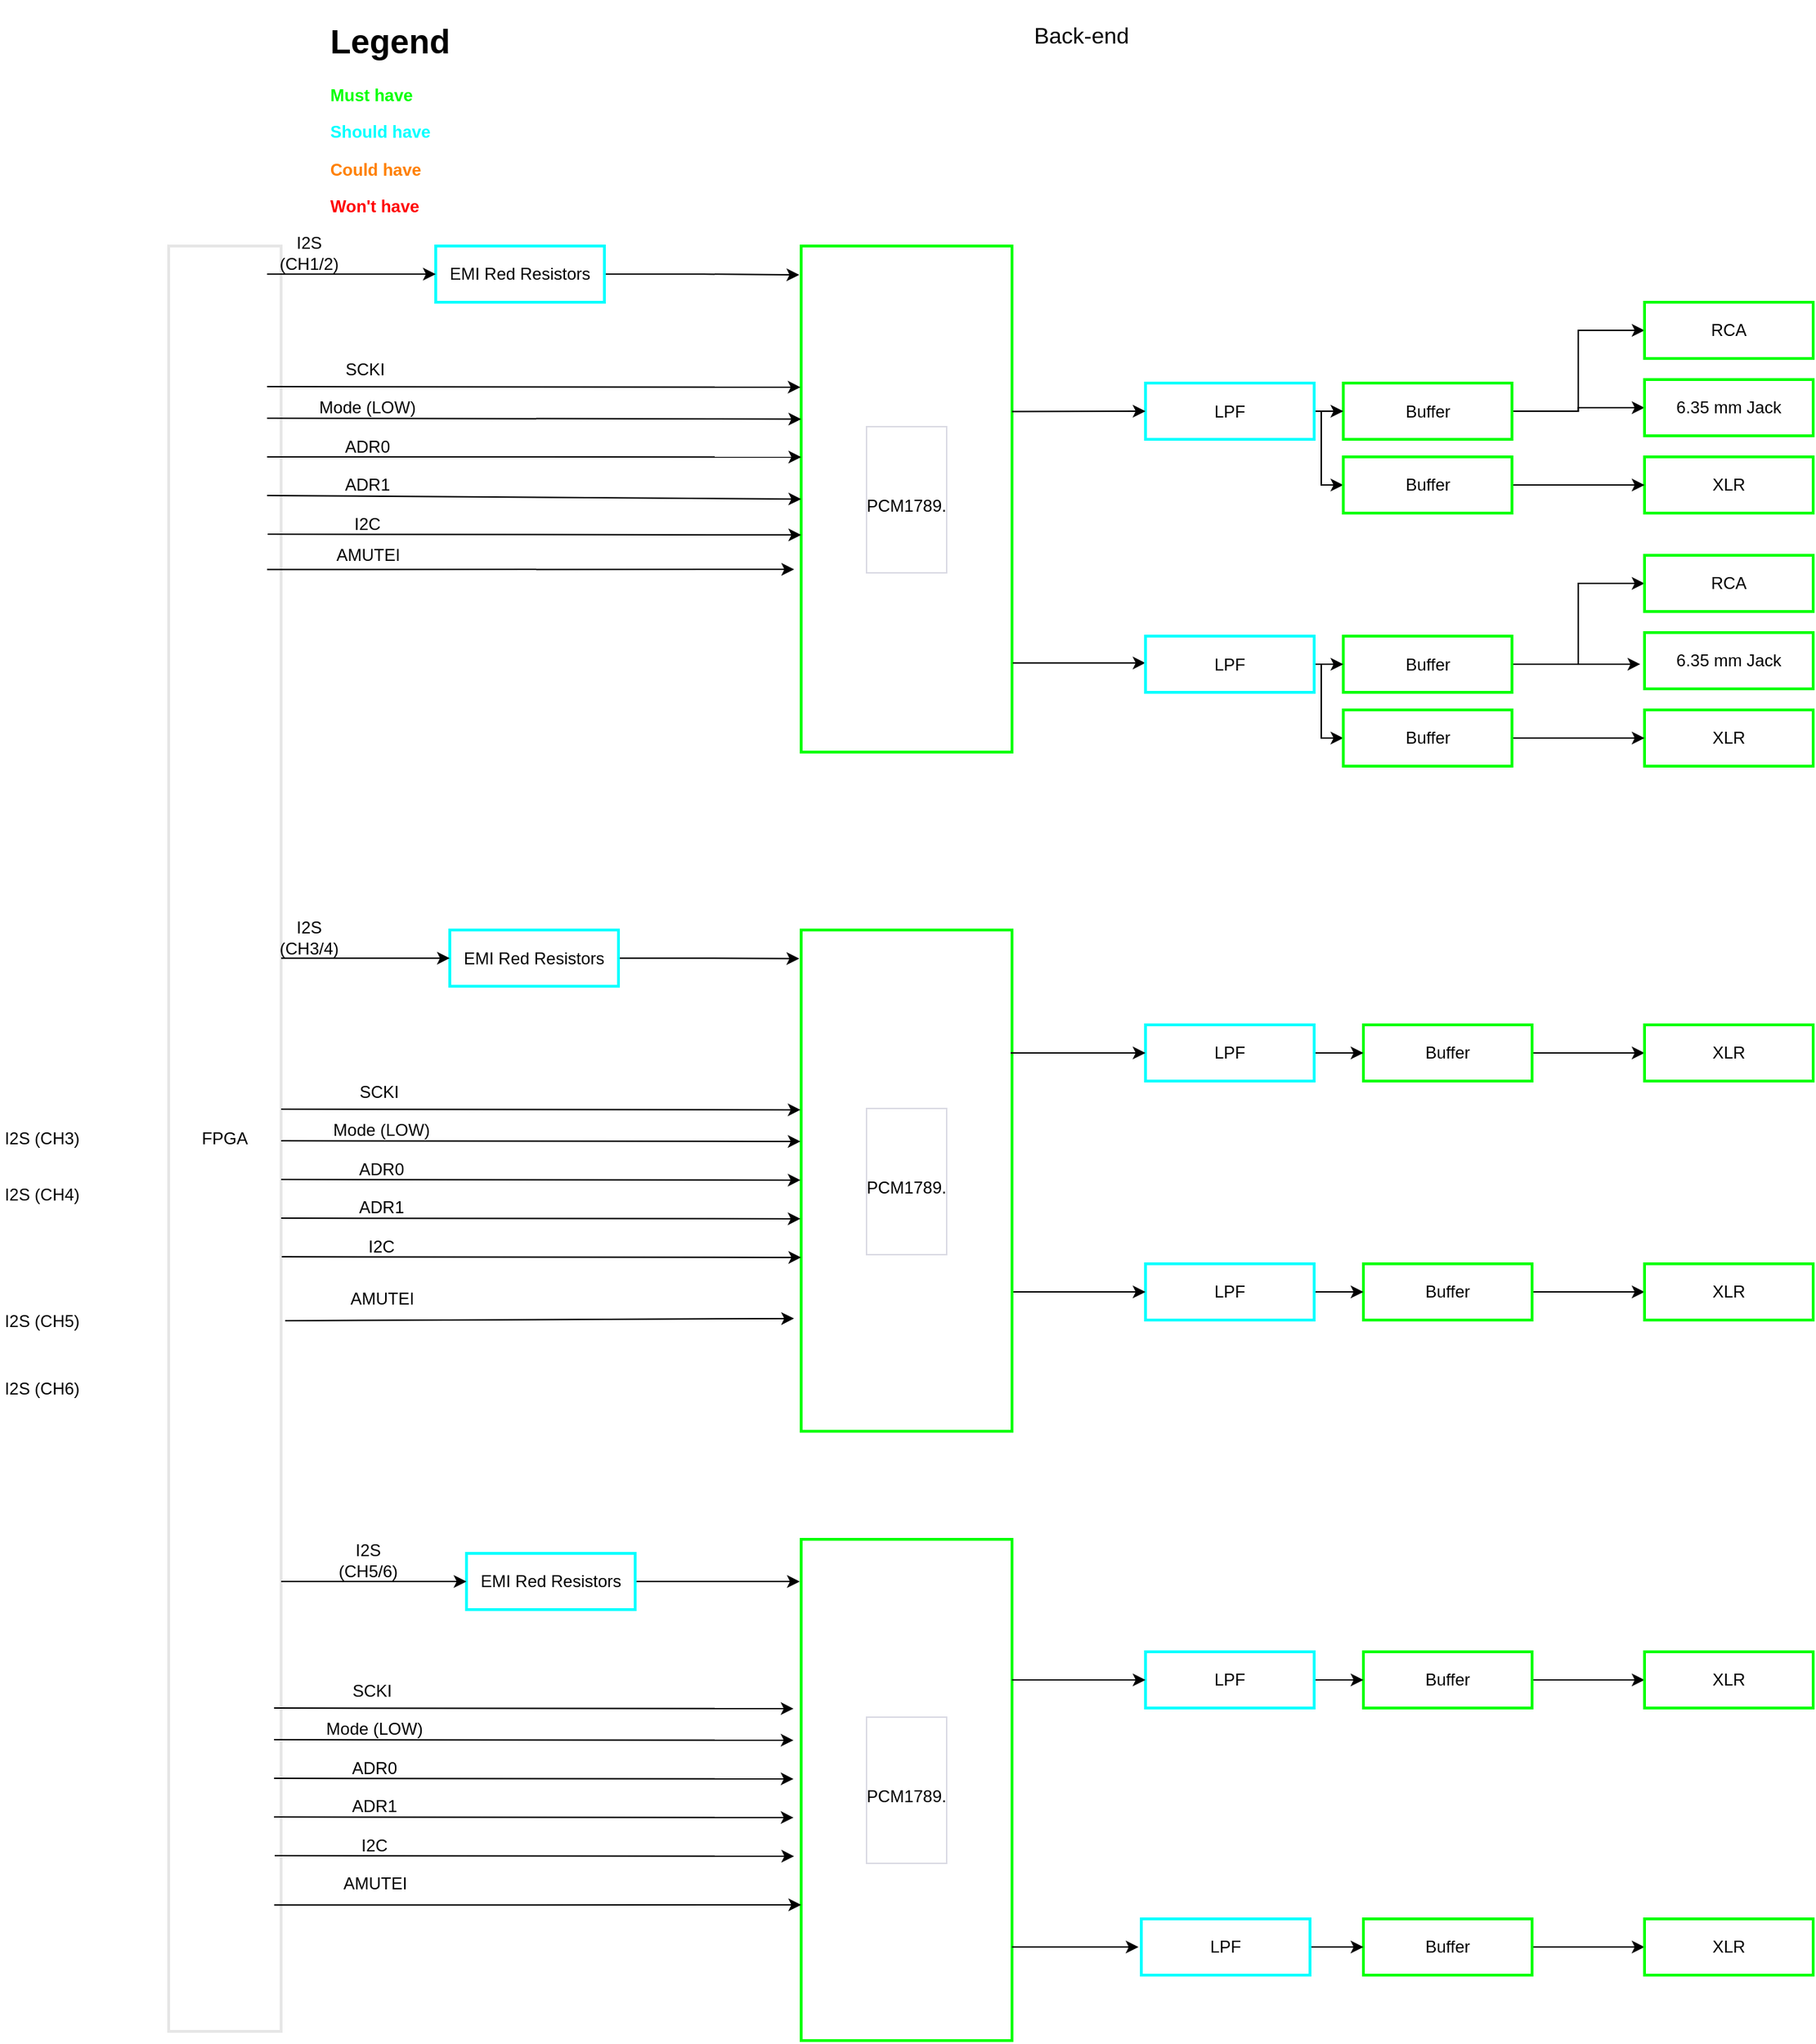 <mxfile version="20.8.10" type="device" pages="3"><diagram id="6ISztqVL133dhFMmdFjb" name="Back-end"><mxGraphModel dx="3502" dy="1456" grid="1" gridSize="10" guides="1" tooltips="1" connect="1" arrows="1" fold="1" page="1" pageScale="1" pageWidth="1169" pageHeight="1654" math="0" shadow="0"><root><mxCell id="WuY8b1AVpgEEGS5DV7i4-0"/><mxCell id="WuY8b1AVpgEEGS5DV7i4-1" parent="WuY8b1AVpgEEGS5DV7i4-0"/><mxCell id="CcEmiZ7p2-A6bj4fl9B1-0" value="Back-end" style="text;html=1;strokeColor=none;fillColor=none;align=center;verticalAlign=middle;whiteSpace=wrap;rounded=0;dashed=1;fontSize=16;" parent="WuY8b1AVpgEEGS5DV7i4-1" vertex="1"><mxGeometry x="537" y="40" width="85" height="20" as="geometry"/></mxCell><mxCell id="gnSK7GLnHxguk1rmZuPB-179" style="edgeStyle=orthogonalEdgeStyle;rounded=0;orthogonalLoop=1;jettySize=auto;html=1;exitX=0.5;exitY=1;exitDx=0;exitDy=0;" parent="WuY8b1AVpgEEGS5DV7i4-1" edge="1"><mxGeometry relative="1" as="geometry"><mxPoint x="985.46" y="974.02" as="sourcePoint"/><mxPoint x="985.46" y="974.02" as="targetPoint"/></mxGeometry></mxCell><mxCell id="sBl0nQXo4yE9vkARrBhZ-0" value="&lt;h1&gt;Legend&lt;/h1&gt;&lt;p&gt;&lt;font color=&quot;#00ff00&quot;&gt;&lt;b&gt;Must have&lt;/b&gt;&lt;/font&gt;&lt;/p&gt;&lt;p&gt;&lt;font color=&quot;#00ffff&quot;&gt;&lt;b&gt;Should have&lt;/b&gt;&lt;/font&gt;&lt;/p&gt;&lt;p&gt;&lt;font color=&quot;#ff8000&quot;&gt;&lt;b&gt;Could have&lt;/b&gt;&lt;/font&gt;&lt;/p&gt;&lt;p&gt;&lt;font color=&quot;#ff0000&quot;&gt;&lt;b&gt;Won't have&lt;/b&gt;&lt;/font&gt;&lt;/p&gt;" style="text;html=1;strokeColor=none;fillColor=none;spacing=5;spacingTop=-20;whiteSpace=wrap;overflow=hidden;rounded=0;" parent="WuY8b1AVpgEEGS5DV7i4-1" vertex="1"><mxGeometry x="40" y="35" width="100" height="155" as="geometry"/></mxCell><mxCell id="IOmI-iX0Zj-S42RIqmGF-36" value="FPGA" style="text;html=1;strokeColor=#E6E6E6;fillColor=none;align=center;verticalAlign=middle;whiteSpace=wrap;rounded=0;movable=1;resizable=1;rotatable=1;deletable=1;editable=1;locked=0;connectable=1;strokeWidth=2;" vertex="1" parent="WuY8b1AVpgEEGS5DV7i4-1"><mxGeometry x="-70" y="200" width="80" height="1270" as="geometry"/></mxCell><mxCell id="PCr-WVekXkje4e08h1MV-15" value="" style="edgeStyle=orthogonalEdgeStyle;rounded=0;orthogonalLoop=1;jettySize=auto;html=1;fontColor=#000000;" edge="1" parent="WuY8b1AVpgEEGS5DV7i4-1" source="PCr-WVekXkje4e08h1MV-1" target="PCr-WVekXkje4e08h1MV-3"><mxGeometry relative="1" as="geometry"/></mxCell><mxCell id="PCr-WVekXkje4e08h1MV-1" value="Buffer" style="rounded=0;whiteSpace=wrap;html=1;strokeColor=#00FF00;strokeWidth=2;" vertex="1" parent="WuY8b1AVpgEEGS5DV7i4-1"><mxGeometry x="780" y="1390.0" width="120" height="40" as="geometry"/></mxCell><mxCell id="PCr-WVekXkje4e08h1MV-3" value="XLR" style="rounded=0;whiteSpace=wrap;html=1;strokeColor=#00FF00;strokeWidth=2;" vertex="1" parent="WuY8b1AVpgEEGS5DV7i4-1"><mxGeometry x="980" y="1390.0" width="120" height="40" as="geometry"/></mxCell><mxCell id="PCr-WVekXkje4e08h1MV-14" value="" style="edgeStyle=orthogonalEdgeStyle;rounded=0;orthogonalLoop=1;jettySize=auto;html=1;fontColor=#000000;" edge="1" parent="WuY8b1AVpgEEGS5DV7i4-1" source="PCr-WVekXkje4e08h1MV-4" target="PCr-WVekXkje4e08h1MV-1"><mxGeometry relative="1" as="geometry"/></mxCell><mxCell id="PCr-WVekXkje4e08h1MV-4" value="LPF" style="rounded=0;whiteSpace=wrap;html=1;strokeColor=#00FFFF;strokeWidth=2;" vertex="1" parent="WuY8b1AVpgEEGS5DV7i4-1"><mxGeometry x="622" y="1390.0" width="120" height="40" as="geometry"/></mxCell><mxCell id="PCr-WVekXkje4e08h1MV-8" value="I2S (CH6)" style="text;html=1;strokeColor=none;fillColor=none;align=center;verticalAlign=middle;whiteSpace=wrap;rounded=0;fontColor=#000000;" vertex="1" parent="WuY8b1AVpgEEGS5DV7i4-1"><mxGeometry x="-190" y="998.43" width="60" height="30" as="geometry"/></mxCell><mxCell id="PCr-WVekXkje4e08h1MV-29" value="I2S (CH3)" style="text;html=1;strokeColor=none;fillColor=none;align=center;verticalAlign=middle;whiteSpace=wrap;rounded=0;fontColor=#000000;" vertex="1" parent="WuY8b1AVpgEEGS5DV7i4-1"><mxGeometry x="-190" y="820.0" width="60" height="30" as="geometry"/></mxCell><mxCell id="PCr-WVekXkje4e08h1MV-35" value="" style="edgeStyle=orthogonalEdgeStyle;rounded=0;orthogonalLoop=1;jettySize=auto;html=1;fontColor=#000000;" edge="1" parent="WuY8b1AVpgEEGS5DV7i4-1" source="PCr-WVekXkje4e08h1MV-36" target="PCr-WVekXkje4e08h1MV-37"><mxGeometry relative="1" as="geometry"/></mxCell><mxCell id="PCr-WVekXkje4e08h1MV-36" value="Buffer" style="rounded=0;whiteSpace=wrap;html=1;strokeColor=#00FF00;strokeWidth=2;" vertex="1" parent="WuY8b1AVpgEEGS5DV7i4-1"><mxGeometry x="780" y="1200" width="120" height="40" as="geometry"/></mxCell><mxCell id="PCr-WVekXkje4e08h1MV-37" value="XLR" style="rounded=0;whiteSpace=wrap;html=1;strokeColor=#00FF00;strokeWidth=2;" vertex="1" parent="WuY8b1AVpgEEGS5DV7i4-1"><mxGeometry x="980" y="1200" width="120" height="40" as="geometry"/></mxCell><mxCell id="PCr-WVekXkje4e08h1MV-38" value="" style="edgeStyle=orthogonalEdgeStyle;rounded=0;orthogonalLoop=1;jettySize=auto;html=1;fontColor=#000000;" edge="1" parent="WuY8b1AVpgEEGS5DV7i4-1" source="PCr-WVekXkje4e08h1MV-39" target="PCr-WVekXkje4e08h1MV-36"><mxGeometry relative="1" as="geometry"/></mxCell><mxCell id="PCr-WVekXkje4e08h1MV-39" value="LPF" style="rounded=0;whiteSpace=wrap;html=1;strokeColor=#00FFFF;strokeWidth=2;" vertex="1" parent="WuY8b1AVpgEEGS5DV7i4-1"><mxGeometry x="624.96" y="1200" width="120" height="40" as="geometry"/></mxCell><mxCell id="PCr-WVekXkje4e08h1MV-104" value="" style="edgeStyle=orthogonalEdgeStyle;rounded=0;orthogonalLoop=1;jettySize=auto;html=1;fontColor=#000000;" edge="1" parent="WuY8b1AVpgEEGS5DV7i4-1" source="PCr-WVekXkje4e08h1MV-105" target="PCr-WVekXkje4e08h1MV-106"><mxGeometry relative="1" as="geometry"/></mxCell><mxCell id="PCr-WVekXkje4e08h1MV-105" value="Buffer" style="rounded=0;whiteSpace=wrap;html=1;strokeColor=#00FF00;strokeWidth=2;" vertex="1" parent="WuY8b1AVpgEEGS5DV7i4-1"><mxGeometry x="780" y="924.02" width="120" height="40" as="geometry"/></mxCell><mxCell id="PCr-WVekXkje4e08h1MV-106" value="XLR" style="rounded=0;whiteSpace=wrap;html=1;strokeColor=#00FF00;strokeWidth=2;" vertex="1" parent="WuY8b1AVpgEEGS5DV7i4-1"><mxGeometry x="980" y="924.02" width="120" height="40" as="geometry"/></mxCell><mxCell id="PCr-WVekXkje4e08h1MV-107" value="" style="edgeStyle=orthogonalEdgeStyle;rounded=0;orthogonalLoop=1;jettySize=auto;html=1;fontColor=#000000;" edge="1" parent="WuY8b1AVpgEEGS5DV7i4-1" source="PCr-WVekXkje4e08h1MV-108" target="PCr-WVekXkje4e08h1MV-105"><mxGeometry relative="1" as="geometry"/></mxCell><mxCell id="PCr-WVekXkje4e08h1MV-108" value="LPF" style="rounded=0;whiteSpace=wrap;html=1;strokeColor=#00FFFF;strokeWidth=2;" vertex="1" parent="WuY8b1AVpgEEGS5DV7i4-1"><mxGeometry x="624.96" y="924.02" width="120" height="40" as="geometry"/></mxCell><mxCell id="PCr-WVekXkje4e08h1MV-111" value="I2S (CH4)" style="text;html=1;strokeColor=none;fillColor=none;align=center;verticalAlign=middle;whiteSpace=wrap;rounded=0;fontColor=#000000;" vertex="1" parent="WuY8b1AVpgEEGS5DV7i4-1"><mxGeometry x="-190" y="860.0" width="60" height="30" as="geometry"/></mxCell><mxCell id="PCr-WVekXkje4e08h1MV-121" value="I2S (CH5)" style="text;html=1;strokeColor=none;fillColor=none;align=center;verticalAlign=middle;whiteSpace=wrap;rounded=0;fontColor=#000000;" vertex="1" parent="WuY8b1AVpgEEGS5DV7i4-1"><mxGeometry x="-190" y="950.0" width="60" height="30" as="geometry"/></mxCell><mxCell id="PCr-WVekXkje4e08h1MV-123" value="" style="edgeStyle=orthogonalEdgeStyle;rounded=0;orthogonalLoop=1;jettySize=auto;html=1;fontColor=#000000;" edge="1" parent="WuY8b1AVpgEEGS5DV7i4-1" source="PCr-WVekXkje4e08h1MV-124" target="PCr-WVekXkje4e08h1MV-125"><mxGeometry relative="1" as="geometry"/></mxCell><mxCell id="PCr-WVekXkje4e08h1MV-124" value="Buffer" style="rounded=0;whiteSpace=wrap;html=1;strokeColor=#00FF00;strokeWidth=2;" vertex="1" parent="WuY8b1AVpgEEGS5DV7i4-1"><mxGeometry x="780" y="754.02" width="120" height="40" as="geometry"/></mxCell><mxCell id="PCr-WVekXkje4e08h1MV-125" value="XLR" style="rounded=0;whiteSpace=wrap;html=1;strokeColor=#00FF00;strokeWidth=2;" vertex="1" parent="WuY8b1AVpgEEGS5DV7i4-1"><mxGeometry x="980" y="754.02" width="120" height="40" as="geometry"/></mxCell><mxCell id="PCr-WVekXkje4e08h1MV-126" value="" style="edgeStyle=orthogonalEdgeStyle;rounded=0;orthogonalLoop=1;jettySize=auto;html=1;fontColor=#000000;" edge="1" parent="WuY8b1AVpgEEGS5DV7i4-1" source="PCr-WVekXkje4e08h1MV-127" target="PCr-WVekXkje4e08h1MV-124"><mxGeometry relative="1" as="geometry"/></mxCell><mxCell id="PCr-WVekXkje4e08h1MV-127" value="LPF" style="rounded=0;whiteSpace=wrap;html=1;strokeColor=#00FFFF;strokeWidth=2;" vertex="1" parent="WuY8b1AVpgEEGS5DV7i4-1"><mxGeometry x="624.96" y="754.02" width="120" height="40" as="geometry"/></mxCell><mxCell id="PCr-WVekXkje4e08h1MV-130" value="&lt;div style=&quot;mso-element:para-border-div;border:solid #D9D9E3 1.0pt;mso-border-alt:&lt;br/&gt;solid #D9D9E3 .25pt;padding:0in 0in 0in 0in&quot;&gt;&lt;br/&gt;&lt;br/&gt;&lt;p style=&quot;margin-top:15.0pt;margin-right:0in;margin-bottom:&lt;br/&gt;5.0pt;margin-left:0in;line-height:normal;border:none;mso-border-alt:solid #D9D9E3 .25pt;&lt;br/&gt;padding:0in;mso-padding-alt:0in 0in 0in 0in&quot; class=&quot;MsoNormal&quot;&gt;PCM1789.&lt;/p&gt;&lt;br/&gt;&lt;br/&gt;&lt;/div&gt;" style="rounded=0;whiteSpace=wrap;html=1;strokeColor=#00FF00;strokeWidth=2;" vertex="1" parent="WuY8b1AVpgEEGS5DV7i4-1"><mxGeometry x="380" y="200" width="150" height="360" as="geometry"/></mxCell><mxCell id="PCr-WVekXkje4e08h1MV-216" style="edgeStyle=orthogonalEdgeStyle;rounded=0;orthogonalLoop=1;jettySize=auto;html=1;entryX=-0.009;entryY=0.057;entryDx=0;entryDy=0;entryPerimeter=0;fontColor=#000000;" edge="1" parent="WuY8b1AVpgEEGS5DV7i4-1" source="PCr-WVekXkje4e08h1MV-146" target="PCr-WVekXkje4e08h1MV-130"><mxGeometry relative="1" as="geometry"/></mxCell><mxCell id="PCr-WVekXkje4e08h1MV-146" value="EMI Red Resistors" style="rounded=0;whiteSpace=wrap;html=1;strokeColor=#00FFFF;strokeWidth=2;" vertex="1" parent="WuY8b1AVpgEEGS5DV7i4-1"><mxGeometry x="120" y="200" width="120" height="40" as="geometry"/></mxCell><mxCell id="PCr-WVekXkje4e08h1MV-173" style="edgeStyle=orthogonalEdgeStyle;rounded=0;orthogonalLoop=1;jettySize=auto;html=1;entryX=0;entryY=0.5;entryDx=0;entryDy=0;fontColor=#000000;" edge="1" parent="WuY8b1AVpgEEGS5DV7i4-1" source="PCr-WVekXkje4e08h1MV-149" target="PCr-WVekXkje4e08h1MV-166"><mxGeometry relative="1" as="geometry"/></mxCell><mxCell id="PCr-WVekXkje4e08h1MV-556" style="edgeStyle=orthogonalEdgeStyle;rounded=0;orthogonalLoop=1;jettySize=auto;html=1;entryX=0;entryY=0.5;entryDx=0;entryDy=0;fontColor=#000000;" edge="1" parent="WuY8b1AVpgEEGS5DV7i4-1" source="PCr-WVekXkje4e08h1MV-149" target="PCr-WVekXkje4e08h1MV-165"><mxGeometry relative="1" as="geometry"/></mxCell><mxCell id="PCr-WVekXkje4e08h1MV-149" value="Buffer" style="rounded=0;whiteSpace=wrap;html=1;strokeColor=#00FF00;strokeWidth=2;" vertex="1" parent="WuY8b1AVpgEEGS5DV7i4-1"><mxGeometry x="765.71" y="297.5" width="120" height="40" as="geometry"/></mxCell><mxCell id="PCr-WVekXkje4e08h1MV-151" value="" style="edgeStyle=orthogonalEdgeStyle;rounded=0;orthogonalLoop=1;jettySize=auto;html=1;fontColor=#000000;" edge="1" parent="WuY8b1AVpgEEGS5DV7i4-1" source="PCr-WVekXkje4e08h1MV-152" target="PCr-WVekXkje4e08h1MV-149"><mxGeometry relative="1" as="geometry"/></mxCell><mxCell id="PCr-WVekXkje4e08h1MV-195" style="edgeStyle=orthogonalEdgeStyle;rounded=0;orthogonalLoop=1;jettySize=auto;html=1;exitX=1;exitY=0.5;exitDx=0;exitDy=0;entryX=0;entryY=0.5;entryDx=0;entryDy=0;fontColor=#000000;" edge="1" parent="WuY8b1AVpgEEGS5DV7i4-1" source="PCr-WVekXkje4e08h1MV-152" target="PCr-WVekXkje4e08h1MV-169"><mxGeometry relative="1" as="geometry"><Array as="points"><mxPoint x="750" y="318"/><mxPoint x="750" y="370"/></Array></mxGeometry></mxCell><mxCell id="PCr-WVekXkje4e08h1MV-152" value="LPF" style="rounded=0;whiteSpace=wrap;html=1;strokeColor=#00FFFF;strokeWidth=2;" vertex="1" parent="WuY8b1AVpgEEGS5DV7i4-1"><mxGeometry x="624.96" y="297.5" width="120" height="40" as="geometry"/></mxCell><mxCell id="PCr-WVekXkje4e08h1MV-163" style="edgeStyle=orthogonalEdgeStyle;rounded=0;orthogonalLoop=1;jettySize=auto;html=1;exitX=0.5;exitY=1;exitDx=0;exitDy=0;" edge="1" parent="WuY8b1AVpgEEGS5DV7i4-1"><mxGeometry relative="1" as="geometry"><mxPoint x="980.71" y="312.5" as="sourcePoint"/><mxPoint x="980.71" y="312.5" as="targetPoint"/></mxGeometry></mxCell><mxCell id="PCr-WVekXkje4e08h1MV-164" value="XLR" style="rounded=0;whiteSpace=wrap;html=1;strokeColor=#00FF00;strokeWidth=2;" vertex="1" parent="WuY8b1AVpgEEGS5DV7i4-1"><mxGeometry x="980" y="350" width="120" height="40" as="geometry"/></mxCell><mxCell id="PCr-WVekXkje4e08h1MV-165" value="6.35 mm Jack" style="rounded=0;whiteSpace=wrap;html=1;strokeColor=#00FF00;strokeWidth=2;" vertex="1" parent="WuY8b1AVpgEEGS5DV7i4-1"><mxGeometry x="980" y="295" width="120" height="40" as="geometry"/></mxCell><mxCell id="PCr-WVekXkje4e08h1MV-166" value="RCA" style="rounded=0;whiteSpace=wrap;html=1;strokeColor=#00FF00;strokeWidth=2;" vertex="1" parent="WuY8b1AVpgEEGS5DV7i4-1"><mxGeometry x="980" y="240" width="120" height="40" as="geometry"/></mxCell><mxCell id="PCr-WVekXkje4e08h1MV-167" style="edgeStyle=orthogonalEdgeStyle;rounded=0;orthogonalLoop=1;jettySize=auto;html=1;exitX=0.5;exitY=1;exitDx=0;exitDy=0;" edge="1" parent="WuY8b1AVpgEEGS5DV7i4-1"><mxGeometry relative="1" as="geometry"><mxPoint x="990.71" y="322.5" as="sourcePoint"/><mxPoint x="990.71" y="322.5" as="targetPoint"/></mxGeometry></mxCell><mxCell id="PCr-WVekXkje4e08h1MV-170" style="edgeStyle=orthogonalEdgeStyle;rounded=0;orthogonalLoop=1;jettySize=auto;html=1;entryX=0;entryY=0.5;entryDx=0;entryDy=0;fontColor=#000000;" edge="1" parent="WuY8b1AVpgEEGS5DV7i4-1" source="PCr-WVekXkje4e08h1MV-169" target="PCr-WVekXkje4e08h1MV-164"><mxGeometry relative="1" as="geometry"/></mxCell><mxCell id="PCr-WVekXkje4e08h1MV-169" value="Buffer" style="rounded=0;whiteSpace=wrap;html=1;strokeColor=#00FF00;strokeWidth=2;" vertex="1" parent="WuY8b1AVpgEEGS5DV7i4-1"><mxGeometry x="765.71" y="350" width="120" height="40" as="geometry"/></mxCell><mxCell id="PCr-WVekXkje4e08h1MV-212" value="" style="endArrow=classic;html=1;rounded=0;fontColor=#000000;entryX=0;entryY=0.5;entryDx=0;entryDy=0;" edge="1" parent="WuY8b1AVpgEEGS5DV7i4-1" target="PCr-WVekXkje4e08h1MV-108"><mxGeometry width="50" height="50" relative="1" as="geometry"><mxPoint x="520" y="944" as="sourcePoint"/><mxPoint x="590.46" y="944.02" as="targetPoint"/></mxGeometry></mxCell><mxCell id="PCr-WVekXkje4e08h1MV-219" value="" style="endArrow=classic;html=1;rounded=0;fontColor=#000000;entryX=0;entryY=0.5;entryDx=0;entryDy=0;" edge="1" parent="WuY8b1AVpgEEGS5DV7i4-1" target="PCr-WVekXkje4e08h1MV-146"><mxGeometry width="50" height="50" relative="1" as="geometry"><mxPoint y="220" as="sourcePoint"/><mxPoint x="120" y="220" as="targetPoint"/></mxGeometry></mxCell><mxCell id="PCr-WVekXkje4e08h1MV-226" value="I2S (CH1/2)" style="text;html=1;strokeColor=none;fillColor=none;align=center;verticalAlign=middle;whiteSpace=wrap;rounded=0;fontColor=#000000;" vertex="1" parent="WuY8b1AVpgEEGS5DV7i4-1"><mxGeometry y="190" width="60" height="30" as="geometry"/></mxCell><mxCell id="PCr-WVekXkje4e08h1MV-266" value="Mode (LOW)" style="text;html=1;strokeColor=none;fillColor=none;align=center;verticalAlign=middle;whiteSpace=wrap;rounded=0;fontColor=#000000;" vertex="1" parent="WuY8b1AVpgEEGS5DV7i4-1"><mxGeometry x="29.38" y="307.5" width="85" height="15" as="geometry"/></mxCell><mxCell id="PCr-WVekXkje4e08h1MV-271" value="SCKI&amp;nbsp;" style="text;html=1;strokeColor=none;fillColor=none;align=center;verticalAlign=middle;whiteSpace=wrap;rounded=0;fontColor=#000000;" vertex="1" parent="WuY8b1AVpgEEGS5DV7i4-1"><mxGeometry x="29.38" y="280" width="85" height="15" as="geometry"/></mxCell><mxCell id="PCr-WVekXkje4e08h1MV-389" value="&lt;div style=&quot;mso-element:para-border-div;border:solid #D9D9E3 1.0pt;mso-border-alt:&lt;br/&gt;solid #D9D9E3 .25pt;padding:0in 0in 0in 0in&quot;&gt;&lt;br/&gt;&lt;br/&gt;&lt;p style=&quot;margin-top:15.0pt;margin-right:0in;margin-bottom:&lt;br/&gt;5.0pt;margin-left:0in;line-height:normal;border:none;mso-border-alt:solid #D9D9E3 .25pt;&lt;br/&gt;padding:0in;mso-padding-alt:0in 0in 0in 0in&quot; class=&quot;MsoNormal&quot;&gt;PCM1789.&lt;/p&gt;&lt;br/&gt;&lt;br/&gt;&lt;/div&gt;" style="rounded=0;whiteSpace=wrap;html=1;strokeColor=#00FF00;strokeWidth=2;" vertex="1" parent="WuY8b1AVpgEEGS5DV7i4-1"><mxGeometry x="380" y="686.57" width="150" height="356.57" as="geometry"/></mxCell><mxCell id="PCr-WVekXkje4e08h1MV-392" style="edgeStyle=orthogonalEdgeStyle;rounded=0;orthogonalLoop=1;jettySize=auto;html=1;entryX=-0.009;entryY=0.057;entryDx=0;entryDy=0;entryPerimeter=0;fontColor=#000000;" edge="1" parent="WuY8b1AVpgEEGS5DV7i4-1" source="PCr-WVekXkje4e08h1MV-393" target="PCr-WVekXkje4e08h1MV-389"><mxGeometry relative="1" as="geometry"/></mxCell><mxCell id="PCr-WVekXkje4e08h1MV-393" value="EMI Red Resistors" style="rounded=0;whiteSpace=wrap;html=1;strokeColor=#00FFFF;strokeWidth=2;" vertex="1" parent="WuY8b1AVpgEEGS5DV7i4-1"><mxGeometry x="130" y="686.57" width="120" height="40" as="geometry"/></mxCell><mxCell id="PCr-WVekXkje4e08h1MV-394" value="" style="endArrow=classic;html=1;rounded=0;fontColor=#000000;entryX=0;entryY=0.5;entryDx=0;entryDy=0;" edge="1" parent="WuY8b1AVpgEEGS5DV7i4-1" target="PCr-WVekXkje4e08h1MV-393"><mxGeometry width="50" height="50" relative="1" as="geometry"><mxPoint x="10" y="706.57" as="sourcePoint"/><mxPoint x="130" y="706.57" as="targetPoint"/></mxGeometry></mxCell><mxCell id="PCr-WVekXkje4e08h1MV-396" value="I2S (CH3/4)" style="text;html=1;strokeColor=none;fillColor=none;align=center;verticalAlign=middle;whiteSpace=wrap;rounded=0;fontColor=#000000;" vertex="1" parent="WuY8b1AVpgEEGS5DV7i4-1"><mxGeometry x="-7.105e-15" y="676.57" width="60" height="30" as="geometry"/></mxCell><mxCell id="PCr-WVekXkje4e08h1MV-417" value="&lt;div style=&quot;mso-element:para-border-div;border:solid #D9D9E3 1.0pt;mso-border-alt:&lt;br/&gt;solid #D9D9E3 .25pt;padding:0in 0in 0in 0in&quot;&gt;&lt;br/&gt;&lt;br/&gt;&lt;p style=&quot;margin-top:15.0pt;margin-right:0in;margin-bottom:&lt;br/&gt;5.0pt;margin-left:0in;line-height:normal;border:none;mso-border-alt:solid #D9D9E3 .25pt;&lt;br/&gt;padding:0in;mso-padding-alt:0in 0in 0in 0in&quot; class=&quot;MsoNormal&quot;&gt;PCM1789.&lt;/p&gt;&lt;br/&gt;&lt;br/&gt;&lt;/div&gt;" style="rounded=0;whiteSpace=wrap;html=1;strokeWidth=2;strokeColor=#00FF00;" vertex="1" parent="WuY8b1AVpgEEGS5DV7i4-1"><mxGeometry x="380" y="1120" width="150" height="356.57" as="geometry"/></mxCell><mxCell id="PCr-WVekXkje4e08h1MV-420" style="edgeStyle=orthogonalEdgeStyle;rounded=0;orthogonalLoop=1;jettySize=auto;html=1;fontColor=#000000;" edge="1" parent="WuY8b1AVpgEEGS5DV7i4-1" source="PCr-WVekXkje4e08h1MV-421"><mxGeometry relative="1" as="geometry"><mxPoint x="379" y="1150" as="targetPoint"/><Array as="points"><mxPoint x="379" y="1150"/></Array></mxGeometry></mxCell><mxCell id="PCr-WVekXkje4e08h1MV-421" value="EMI Red Resistors" style="rounded=0;whiteSpace=wrap;html=1;strokeColor=#00FFFF;strokeWidth=2;" vertex="1" parent="WuY8b1AVpgEEGS5DV7i4-1"><mxGeometry x="141.88" y="1130" width="120" height="40" as="geometry"/></mxCell><mxCell id="PCr-WVekXkje4e08h1MV-422" value="" style="endArrow=classic;html=1;rounded=0;fontColor=#000000;entryX=0;entryY=0.5;entryDx=0;entryDy=0;" edge="1" parent="WuY8b1AVpgEEGS5DV7i4-1" target="PCr-WVekXkje4e08h1MV-421"><mxGeometry width="50" height="50" relative="1" as="geometry"><mxPoint x="10" y="1150" as="sourcePoint"/><mxPoint x="141.88" y="1150" as="targetPoint"/></mxGeometry></mxCell><mxCell id="PCr-WVekXkje4e08h1MV-424" value="I2S (CH5/6)" style="text;html=1;strokeColor=none;fillColor=none;align=center;verticalAlign=middle;whiteSpace=wrap;rounded=0;fontColor=#000000;" vertex="1" parent="WuY8b1AVpgEEGS5DV7i4-1"><mxGeometry x="41.88" y="1120" width="60" height="30" as="geometry"/></mxCell><mxCell id="PCr-WVekXkje4e08h1MV-462" value="ADR1" style="text;html=1;strokeColor=none;fillColor=none;align=center;verticalAlign=middle;whiteSpace=wrap;rounded=0;fontColor=#000000;" vertex="1" parent="WuY8b1AVpgEEGS5DV7i4-1"><mxGeometry x="29.38" y="362.5" width="85" height="15" as="geometry"/></mxCell><mxCell id="PCr-WVekXkje4e08h1MV-464" value="I2C" style="text;html=1;strokeColor=none;fillColor=none;align=center;verticalAlign=middle;whiteSpace=wrap;rounded=0;fontColor=#000000;" vertex="1" parent="WuY8b1AVpgEEGS5DV7i4-1"><mxGeometry x="29.38" y="390" width="85" height="15" as="geometry"/></mxCell><mxCell id="PCr-WVekXkje4e08h1MV-465" value="ADR0" style="text;html=1;strokeColor=none;fillColor=none;align=center;verticalAlign=middle;whiteSpace=wrap;rounded=0;fontColor=#000000;" vertex="1" parent="WuY8b1AVpgEEGS5DV7i4-1"><mxGeometry x="29.38" y="335" width="85" height="15" as="geometry"/></mxCell><mxCell id="PCr-WVekXkje4e08h1MV-466" style="edgeStyle=orthogonalEdgeStyle;rounded=0;orthogonalLoop=1;jettySize=auto;html=1;exitX=0.5;exitY=1;exitDx=0;exitDy=0;fontColor=#000000;" edge="1" parent="WuY8b1AVpgEEGS5DV7i4-1" source="PCr-WVekXkje4e08h1MV-271" target="PCr-WVekXkje4e08h1MV-271"><mxGeometry relative="1" as="geometry"/></mxCell><mxCell id="PCr-WVekXkje4e08h1MV-472" value="" style="endArrow=classic;html=1;rounded=0;fontColor=#000000;entryX=-0.003;entryY=0.279;entryDx=0;entryDy=0;entryPerimeter=0;" edge="1" parent="WuY8b1AVpgEEGS5DV7i4-1" target="PCr-WVekXkje4e08h1MV-130"><mxGeometry width="50" height="50" relative="1" as="geometry"><mxPoint y="300" as="sourcePoint"/><mxPoint x="50" y="250" as="targetPoint"/></mxGeometry></mxCell><mxCell id="PCr-WVekXkje4e08h1MV-473" value="" style="endArrow=classic;html=1;rounded=0;fontColor=#000000;entryX=0;entryY=0.342;entryDx=0;entryDy=0;entryPerimeter=0;" edge="1" parent="WuY8b1AVpgEEGS5DV7i4-1" target="PCr-WVekXkje4e08h1MV-130"><mxGeometry width="50" height="50" relative="1" as="geometry"><mxPoint x="-2.274e-13" y="322.5" as="sourcePoint"/><mxPoint x="370" y="323" as="targetPoint"/></mxGeometry></mxCell><mxCell id="PCr-WVekXkje4e08h1MV-474" value="" style="endArrow=classic;html=1;rounded=0;fontColor=#000000;entryX=0;entryY=0.417;entryDx=0;entryDy=0;entryPerimeter=0;" edge="1" parent="WuY8b1AVpgEEGS5DV7i4-1" target="PCr-WVekXkje4e08h1MV-130"><mxGeometry width="50" height="50" relative="1" as="geometry"><mxPoint x="-2.274e-13" y="350" as="sourcePoint"/><mxPoint x="370" y="350" as="targetPoint"/></mxGeometry></mxCell><mxCell id="PCr-WVekXkje4e08h1MV-475" value="" style="endArrow=classic;html=1;rounded=0;fontColor=#000000;entryX=0;entryY=0.5;entryDx=0;entryDy=0;" edge="1" parent="WuY8b1AVpgEEGS5DV7i4-1" target="PCr-WVekXkje4e08h1MV-130"><mxGeometry width="50" height="50" relative="1" as="geometry"><mxPoint x="-2.274e-13" y="377.5" as="sourcePoint"/><mxPoint x="370" y="380" as="targetPoint"/></mxGeometry></mxCell><mxCell id="PCr-WVekXkje4e08h1MV-476" value="" style="endArrow=classic;html=1;rounded=0;fontColor=#000000;entryX=0;entryY=0.571;entryDx=0;entryDy=0;entryPerimeter=0;" edge="1" parent="WuY8b1AVpgEEGS5DV7i4-1" target="PCr-WVekXkje4e08h1MV-130"><mxGeometry width="50" height="50" relative="1" as="geometry"><mxPoint x="0.45" y="405" as="sourcePoint"/><mxPoint x="370.0" y="405.44" as="targetPoint"/></mxGeometry></mxCell><mxCell id="PCr-WVekXkje4e08h1MV-488" value="Mode (LOW)" style="text;html=1;strokeColor=none;fillColor=none;align=center;verticalAlign=middle;whiteSpace=wrap;rounded=0;fontColor=#000000;" vertex="1" parent="WuY8b1AVpgEEGS5DV7i4-1"><mxGeometry x="39.38" y="821.52" width="85" height="15" as="geometry"/></mxCell><mxCell id="PCr-WVekXkje4e08h1MV-489" value="SCKI&amp;nbsp;" style="text;html=1;strokeColor=none;fillColor=none;align=center;verticalAlign=middle;whiteSpace=wrap;rounded=0;fontColor=#000000;" vertex="1" parent="WuY8b1AVpgEEGS5DV7i4-1"><mxGeometry x="39.38" y="794.02" width="85" height="15" as="geometry"/></mxCell><mxCell id="PCr-WVekXkje4e08h1MV-490" value="ADR1" style="text;html=1;strokeColor=none;fillColor=none;align=center;verticalAlign=middle;whiteSpace=wrap;rounded=0;fontColor=#000000;" vertex="1" parent="WuY8b1AVpgEEGS5DV7i4-1"><mxGeometry x="39.38" y="876.52" width="85" height="15" as="geometry"/></mxCell><mxCell id="PCr-WVekXkje4e08h1MV-491" value="I2C" style="text;html=1;strokeColor=none;fillColor=none;align=center;verticalAlign=middle;whiteSpace=wrap;rounded=0;fontColor=#000000;" vertex="1" parent="WuY8b1AVpgEEGS5DV7i4-1"><mxGeometry x="39.38" y="904.02" width="85" height="15" as="geometry"/></mxCell><mxCell id="PCr-WVekXkje4e08h1MV-492" value="ADR0" style="text;html=1;strokeColor=none;fillColor=none;align=center;verticalAlign=middle;whiteSpace=wrap;rounded=0;fontColor=#000000;" vertex="1" parent="WuY8b1AVpgEEGS5DV7i4-1"><mxGeometry x="39.38" y="849.02" width="85" height="15" as="geometry"/></mxCell><mxCell id="PCr-WVekXkje4e08h1MV-493" style="edgeStyle=orthogonalEdgeStyle;rounded=0;orthogonalLoop=1;jettySize=auto;html=1;exitX=0.5;exitY=1;exitDx=0;exitDy=0;fontColor=#000000;" edge="1" parent="WuY8b1AVpgEEGS5DV7i4-1" source="PCr-WVekXkje4e08h1MV-489" target="PCr-WVekXkje4e08h1MV-489"><mxGeometry relative="1" as="geometry"/></mxCell><mxCell id="PCr-WVekXkje4e08h1MV-494" value="" style="endArrow=classic;html=1;rounded=0;fontColor=#000000;entryX=-0.003;entryY=0.279;entryDx=0;entryDy=0;entryPerimeter=0;" edge="1" parent="WuY8b1AVpgEEGS5DV7i4-1"><mxGeometry width="50" height="50" relative="1" as="geometry"><mxPoint x="10.0" y="814.02" as="sourcePoint"/><mxPoint x="379.55" y="814.46" as="targetPoint"/></mxGeometry></mxCell><mxCell id="PCr-WVekXkje4e08h1MV-495" value="" style="endArrow=classic;html=1;rounded=0;fontColor=#000000;entryX=-0.003;entryY=0.279;entryDx=0;entryDy=0;entryPerimeter=0;" edge="1" parent="WuY8b1AVpgEEGS5DV7i4-1"><mxGeometry width="50" height="50" relative="1" as="geometry"><mxPoint x="10.0" y="836.52" as="sourcePoint"/><mxPoint x="379.55" y="836.96" as="targetPoint"/></mxGeometry></mxCell><mxCell id="PCr-WVekXkje4e08h1MV-496" value="" style="endArrow=classic;html=1;rounded=0;fontColor=#000000;entryX=-0.003;entryY=0.279;entryDx=0;entryDy=0;entryPerimeter=0;" edge="1" parent="WuY8b1AVpgEEGS5DV7i4-1"><mxGeometry width="50" height="50" relative="1" as="geometry"><mxPoint x="10.0" y="864.02" as="sourcePoint"/><mxPoint x="379.55" y="864.46" as="targetPoint"/></mxGeometry></mxCell><mxCell id="PCr-WVekXkje4e08h1MV-497" value="" style="endArrow=classic;html=1;rounded=0;fontColor=#000000;entryX=-0.003;entryY=0.279;entryDx=0;entryDy=0;entryPerimeter=0;" edge="1" parent="WuY8b1AVpgEEGS5DV7i4-1"><mxGeometry width="50" height="50" relative="1" as="geometry"><mxPoint x="10.0" y="891.52" as="sourcePoint"/><mxPoint x="379.55" y="891.96" as="targetPoint"/></mxGeometry></mxCell><mxCell id="PCr-WVekXkje4e08h1MV-498" value="" style="endArrow=classic;html=1;rounded=0;fontColor=#000000;entryX=-0.003;entryY=0.279;entryDx=0;entryDy=0;entryPerimeter=0;" edge="1" parent="WuY8b1AVpgEEGS5DV7i4-1"><mxGeometry width="50" height="50" relative="1" as="geometry"><mxPoint x="10.45" y="919.02" as="sourcePoint"/><mxPoint x="380.0" y="919.46" as="targetPoint"/></mxGeometry></mxCell><mxCell id="PCr-WVekXkje4e08h1MV-499" value="Mode (LOW)" style="text;html=1;strokeColor=none;fillColor=none;align=center;verticalAlign=middle;whiteSpace=wrap;rounded=0;fontColor=#000000;" vertex="1" parent="WuY8b1AVpgEEGS5DV7i4-1"><mxGeometry x="34.38" y="1247.5" width="85" height="15" as="geometry"/></mxCell><mxCell id="PCr-WVekXkje4e08h1MV-500" value="SCKI&amp;nbsp;" style="text;html=1;strokeColor=none;fillColor=none;align=center;verticalAlign=middle;whiteSpace=wrap;rounded=0;fontColor=#000000;" vertex="1" parent="WuY8b1AVpgEEGS5DV7i4-1"><mxGeometry x="34.38" y="1220" width="85" height="15" as="geometry"/></mxCell><mxCell id="PCr-WVekXkje4e08h1MV-501" value="ADR1" style="text;html=1;strokeColor=none;fillColor=none;align=center;verticalAlign=middle;whiteSpace=wrap;rounded=0;fontColor=#000000;" vertex="1" parent="WuY8b1AVpgEEGS5DV7i4-1"><mxGeometry x="34.38" y="1302.5" width="85" height="15" as="geometry"/></mxCell><mxCell id="PCr-WVekXkje4e08h1MV-502" value="I2C" style="text;html=1;strokeColor=none;fillColor=none;align=center;verticalAlign=middle;whiteSpace=wrap;rounded=0;fontColor=#000000;" vertex="1" parent="WuY8b1AVpgEEGS5DV7i4-1"><mxGeometry x="34.38" y="1330" width="85" height="15" as="geometry"/></mxCell><mxCell id="PCr-WVekXkje4e08h1MV-503" value="ADR0" style="text;html=1;strokeColor=none;fillColor=none;align=center;verticalAlign=middle;whiteSpace=wrap;rounded=0;fontColor=#000000;" vertex="1" parent="WuY8b1AVpgEEGS5DV7i4-1"><mxGeometry x="34.38" y="1275" width="85" height="15" as="geometry"/></mxCell><mxCell id="PCr-WVekXkje4e08h1MV-504" style="edgeStyle=orthogonalEdgeStyle;rounded=0;orthogonalLoop=1;jettySize=auto;html=1;exitX=0.5;exitY=1;exitDx=0;exitDy=0;fontColor=#000000;" edge="1" parent="WuY8b1AVpgEEGS5DV7i4-1" source="PCr-WVekXkje4e08h1MV-500" target="PCr-WVekXkje4e08h1MV-500"><mxGeometry relative="1" as="geometry"/></mxCell><mxCell id="PCr-WVekXkje4e08h1MV-505" value="" style="endArrow=classic;html=1;rounded=0;fontColor=#000000;entryX=-0.003;entryY=0.279;entryDx=0;entryDy=0;entryPerimeter=0;" edge="1" parent="WuY8b1AVpgEEGS5DV7i4-1"><mxGeometry width="50" height="50" relative="1" as="geometry"><mxPoint x="5.0" y="1240" as="sourcePoint"/><mxPoint x="374.55" y="1240.44" as="targetPoint"/></mxGeometry></mxCell><mxCell id="PCr-WVekXkje4e08h1MV-506" value="" style="endArrow=classic;html=1;rounded=0;fontColor=#000000;entryX=-0.003;entryY=0.279;entryDx=0;entryDy=0;entryPerimeter=0;" edge="1" parent="WuY8b1AVpgEEGS5DV7i4-1"><mxGeometry width="50" height="50" relative="1" as="geometry"><mxPoint x="5.0" y="1262.5" as="sourcePoint"/><mxPoint x="374.55" y="1262.94" as="targetPoint"/></mxGeometry></mxCell><mxCell id="PCr-WVekXkje4e08h1MV-507" value="" style="endArrow=classic;html=1;rounded=0;fontColor=#000000;entryX=-0.003;entryY=0.279;entryDx=0;entryDy=0;entryPerimeter=0;" edge="1" parent="WuY8b1AVpgEEGS5DV7i4-1"><mxGeometry width="50" height="50" relative="1" as="geometry"><mxPoint x="5.0" y="1290" as="sourcePoint"/><mxPoint x="374.55" y="1290.44" as="targetPoint"/></mxGeometry></mxCell><mxCell id="PCr-WVekXkje4e08h1MV-508" value="" style="endArrow=classic;html=1;rounded=0;fontColor=#000000;entryX=-0.003;entryY=0.279;entryDx=0;entryDy=0;entryPerimeter=0;" edge="1" parent="WuY8b1AVpgEEGS5DV7i4-1"><mxGeometry width="50" height="50" relative="1" as="geometry"><mxPoint x="5.0" y="1317.5" as="sourcePoint"/><mxPoint x="374.55" y="1317.94" as="targetPoint"/></mxGeometry></mxCell><mxCell id="PCr-WVekXkje4e08h1MV-509" value="" style="endArrow=classic;html=1;rounded=0;fontColor=#000000;entryX=-0.003;entryY=0.279;entryDx=0;entryDy=0;entryPerimeter=0;" edge="1" parent="WuY8b1AVpgEEGS5DV7i4-1"><mxGeometry width="50" height="50" relative="1" as="geometry"><mxPoint x="5.45" y="1345" as="sourcePoint"/><mxPoint x="375.0" y="1345.44" as="targetPoint"/></mxGeometry></mxCell><mxCell id="PCr-WVekXkje4e08h1MV-514" value="" style="endArrow=classic;html=1;rounded=0;fontColor=#000000;entryX=0;entryY=0.5;entryDx=0;entryDy=0;exitX=1;exitY=0.327;exitDx=0;exitDy=0;exitPerimeter=0;" edge="1" parent="WuY8b1AVpgEEGS5DV7i4-1" source="PCr-WVekXkje4e08h1MV-130" target="PCr-WVekXkje4e08h1MV-152"><mxGeometry width="50" height="50" relative="1" as="geometry"><mxPoint x="540" y="320" as="sourcePoint"/><mxPoint x="580" y="320" as="targetPoint"/></mxGeometry></mxCell><mxCell id="PCr-WVekXkje4e08h1MV-516" value="" style="endArrow=classic;html=1;rounded=0;fontColor=#000000;entryX=0;entryY=0.5;entryDx=0;entryDy=0;exitX=1;exitY=0.327;exitDx=0;exitDy=0;exitPerimeter=0;" edge="1" parent="WuY8b1AVpgEEGS5DV7i4-1" target="PCr-WVekXkje4e08h1MV-127"><mxGeometry width="50" height="50" relative="1" as="geometry"><mxPoint x="529" y="773.98" as="sourcePoint"/><mxPoint x="584.21" y="773.76" as="targetPoint"/></mxGeometry></mxCell><mxCell id="PCr-WVekXkje4e08h1MV-517" value="" style="endArrow=classic;html=1;rounded=0;fontColor=#000000;" edge="1" parent="WuY8b1AVpgEEGS5DV7i4-1"><mxGeometry width="50" height="50" relative="1" as="geometry"><mxPoint x="530" y="1410" as="sourcePoint"/><mxPoint x="620" y="1410" as="targetPoint"/></mxGeometry></mxCell><mxCell id="PCr-WVekXkje4e08h1MV-518" value="" style="endArrow=classic;html=1;rounded=0;fontColor=#000000;exitX=1;exitY=0.327;exitDx=0;exitDy=0;exitPerimeter=0;entryX=0;entryY=0.5;entryDx=0;entryDy=0;" edge="1" parent="WuY8b1AVpgEEGS5DV7i4-1" target="PCr-WVekXkje4e08h1MV-39"><mxGeometry width="50" height="50" relative="1" as="geometry"><mxPoint x="530" y="1219.96" as="sourcePoint"/><mxPoint x="615.25" y="1219.74" as="targetPoint"/></mxGeometry></mxCell><mxCell id="PCr-WVekXkje4e08h1MV-533" value="" style="endArrow=classic;html=1;rounded=0;fontColor=#000000;entryX=-0.034;entryY=0.224;entryDx=0;entryDy=0;entryPerimeter=0;exitX=1.036;exitY=0.602;exitDx=0;exitDy=0;exitPerimeter=0;" edge="1" parent="WuY8b1AVpgEEGS5DV7i4-1" source="IOmI-iX0Zj-S42RIqmGF-36"><mxGeometry width="50" height="50" relative="1" as="geometry"><mxPoint y="963.04" as="sourcePoint"/><mxPoint x="374.9" y="962.912" as="targetPoint"/></mxGeometry></mxCell><mxCell id="PCr-WVekXkje4e08h1MV-534" value="AMUTEI" style="text;html=1;strokeColor=none;fillColor=none;align=center;verticalAlign=middle;whiteSpace=wrap;rounded=0;fontColor=#000000;" vertex="1" parent="WuY8b1AVpgEEGS5DV7i4-1"><mxGeometry x="51.88" y="934.02" width="60" height="30" as="geometry"/></mxCell><mxCell id="PCr-WVekXkje4e08h1MV-535" value="" style="endArrow=classic;html=1;rounded=0;fontColor=#000000;" edge="1" parent="WuY8b1AVpgEEGS5DV7i4-1"><mxGeometry width="50" height="50" relative="1" as="geometry"><mxPoint y="430.13" as="sourcePoint"/><mxPoint x="375" y="430" as="targetPoint"/></mxGeometry></mxCell><mxCell id="PCr-WVekXkje4e08h1MV-536" value="AMUTEI" style="text;html=1;strokeColor=none;fillColor=none;align=center;verticalAlign=middle;whiteSpace=wrap;rounded=0;fontColor=#000000;" vertex="1" parent="WuY8b1AVpgEEGS5DV7i4-1"><mxGeometry x="41.88" y="405" width="60" height="30" as="geometry"/></mxCell><mxCell id="PCr-WVekXkje4e08h1MV-537" value="" style="endArrow=classic;html=1;rounded=0;fontColor=#000000;entryX=-0.034;entryY=0.224;entryDx=0;entryDy=0;entryPerimeter=0;" edge="1" parent="WuY8b1AVpgEEGS5DV7i4-1"><mxGeometry width="50" height="50" relative="1" as="geometry"><mxPoint x="5.1" y="1380.13" as="sourcePoint"/><mxPoint x="380.0" y="1380.002" as="targetPoint"/><Array as="points"><mxPoint x="145.1" y="1380.13"/></Array></mxGeometry></mxCell><mxCell id="PCr-WVekXkje4e08h1MV-538" value="AMUTEI" style="text;html=1;strokeColor=none;fillColor=none;align=center;verticalAlign=middle;whiteSpace=wrap;rounded=0;fontColor=#000000;" vertex="1" parent="WuY8b1AVpgEEGS5DV7i4-1"><mxGeometry x="46.88" y="1350" width="60" height="30" as="geometry"/></mxCell><mxCell id="PCr-WVekXkje4e08h1MV-541" value="" style="endArrow=classic;html=1;rounded=0;fontColor=#000000;entryX=0;entryY=0.5;entryDx=0;entryDy=0;exitX=1.004;exitY=0.824;exitDx=0;exitDy=0;exitPerimeter=0;" edge="1" parent="WuY8b1AVpgEEGS5DV7i4-1" source="PCr-WVekXkje4e08h1MV-130"><mxGeometry width="50" height="50" relative="1" as="geometry"><mxPoint x="560" y="550" as="sourcePoint"/><mxPoint x="624.96" y="496.57" as="targetPoint"/></mxGeometry></mxCell><mxCell id="PCr-WVekXkje4e08h1MV-542" value="" style="edgeStyle=orthogonalEdgeStyle;rounded=0;orthogonalLoop=1;jettySize=auto;html=1;fontColor=#000000;entryX=-0.025;entryY=0.562;entryDx=0;entryDy=0;entryPerimeter=0;" edge="1" parent="WuY8b1AVpgEEGS5DV7i4-1" source="PCr-WVekXkje4e08h1MV-544" target="PCr-WVekXkje4e08h1MV-550"><mxGeometry relative="1" as="geometry"><mxPoint x="955.71" y="497.5" as="targetPoint"/></mxGeometry></mxCell><mxCell id="PCr-WVekXkje4e08h1MV-543" style="edgeStyle=orthogonalEdgeStyle;rounded=0;orthogonalLoop=1;jettySize=auto;html=1;entryX=0;entryY=0.5;entryDx=0;entryDy=0;fontColor=#000000;" edge="1" parent="WuY8b1AVpgEEGS5DV7i4-1" source="PCr-WVekXkje4e08h1MV-544" target="PCr-WVekXkje4e08h1MV-551"><mxGeometry relative="1" as="geometry"/></mxCell><mxCell id="PCr-WVekXkje4e08h1MV-544" value="Buffer" style="rounded=0;whiteSpace=wrap;html=1;strokeColor=#00FF00;strokeWidth=2;" vertex="1" parent="WuY8b1AVpgEEGS5DV7i4-1"><mxGeometry x="765.71" y="477.5" width="120" height="40" as="geometry"/></mxCell><mxCell id="PCr-WVekXkje4e08h1MV-545" value="" style="edgeStyle=orthogonalEdgeStyle;rounded=0;orthogonalLoop=1;jettySize=auto;html=1;fontColor=#000000;" edge="1" parent="WuY8b1AVpgEEGS5DV7i4-1" source="PCr-WVekXkje4e08h1MV-547" target="PCr-WVekXkje4e08h1MV-544"><mxGeometry relative="1" as="geometry"/></mxCell><mxCell id="PCr-WVekXkje4e08h1MV-546" style="edgeStyle=orthogonalEdgeStyle;rounded=0;orthogonalLoop=1;jettySize=auto;html=1;exitX=1;exitY=0.5;exitDx=0;exitDy=0;entryX=0;entryY=0.5;entryDx=0;entryDy=0;fontColor=#000000;" edge="1" parent="WuY8b1AVpgEEGS5DV7i4-1" source="PCr-WVekXkje4e08h1MV-547" target="PCr-WVekXkje4e08h1MV-554"><mxGeometry relative="1" as="geometry"><Array as="points"><mxPoint x="750" y="498"/><mxPoint x="750" y="550"/></Array></mxGeometry></mxCell><mxCell id="PCr-WVekXkje4e08h1MV-547" value="LPF" style="rounded=0;whiteSpace=wrap;html=1;strokeColor=#00FFFF;strokeWidth=2;" vertex="1" parent="WuY8b1AVpgEEGS5DV7i4-1"><mxGeometry x="624.96" y="477.5" width="120" height="40" as="geometry"/></mxCell><mxCell id="PCr-WVekXkje4e08h1MV-548" style="edgeStyle=orthogonalEdgeStyle;rounded=0;orthogonalLoop=1;jettySize=auto;html=1;exitX=0.5;exitY=1;exitDx=0;exitDy=0;" edge="1" parent="WuY8b1AVpgEEGS5DV7i4-1"><mxGeometry relative="1" as="geometry"><mxPoint x="980.71" y="492.5" as="sourcePoint"/><mxPoint x="980.71" y="492.5" as="targetPoint"/></mxGeometry></mxCell><mxCell id="PCr-WVekXkje4e08h1MV-549" value="XLR" style="rounded=0;whiteSpace=wrap;html=1;strokeColor=#00FF00;strokeWidth=2;" vertex="1" parent="WuY8b1AVpgEEGS5DV7i4-1"><mxGeometry x="980" y="530" width="120" height="40" as="geometry"/></mxCell><mxCell id="PCr-WVekXkje4e08h1MV-550" value="6.35 mm Jack" style="rounded=0;whiteSpace=wrap;html=1;strokeColor=#00FF00;strokeWidth=2;" vertex="1" parent="WuY8b1AVpgEEGS5DV7i4-1"><mxGeometry x="980" y="475" width="120" height="40" as="geometry"/></mxCell><mxCell id="PCr-WVekXkje4e08h1MV-551" value="RCA" style="rounded=0;whiteSpace=wrap;html=1;strokeColor=#00FF00;strokeWidth=2;" vertex="1" parent="WuY8b1AVpgEEGS5DV7i4-1"><mxGeometry x="980" y="420" width="120" height="40" as="geometry"/></mxCell><mxCell id="PCr-WVekXkje4e08h1MV-552" style="edgeStyle=orthogonalEdgeStyle;rounded=0;orthogonalLoop=1;jettySize=auto;html=1;exitX=0.5;exitY=1;exitDx=0;exitDy=0;" edge="1" parent="WuY8b1AVpgEEGS5DV7i4-1"><mxGeometry relative="1" as="geometry"><mxPoint x="990.71" y="502.5" as="sourcePoint"/><mxPoint x="990.71" y="502.5" as="targetPoint"/></mxGeometry></mxCell><mxCell id="PCr-WVekXkje4e08h1MV-553" style="edgeStyle=orthogonalEdgeStyle;rounded=0;orthogonalLoop=1;jettySize=auto;html=1;entryX=0;entryY=0.5;entryDx=0;entryDy=0;fontColor=#000000;" edge="1" parent="WuY8b1AVpgEEGS5DV7i4-1" source="PCr-WVekXkje4e08h1MV-554" target="PCr-WVekXkje4e08h1MV-549"><mxGeometry relative="1" as="geometry"/></mxCell><mxCell id="PCr-WVekXkje4e08h1MV-554" value="Buffer" style="rounded=0;whiteSpace=wrap;html=1;strokeColor=#00FF00;strokeWidth=2;" vertex="1" parent="WuY8b1AVpgEEGS5DV7i4-1"><mxGeometry x="765.71" y="530" width="120" height="40" as="geometry"/></mxCell></root></mxGraphModel></diagram><diagram id="o5eHS2SzDIA003Ggg_Nf" name="Page-2"><mxGraphModel dx="1434" dy="836" grid="1" gridSize="10" guides="1" tooltips="1" connect="1" arrows="1" fold="1" page="1" pageScale="1" pageWidth="850" pageHeight="1100" math="0" shadow="0"><root><mxCell id="0"/><mxCell id="1" parent="0"/></root></mxGraphModel></diagram><diagram id="XeFvYAIXNNaKC89NJZ-s" name="Page-3"><mxGraphModel dx="1434" dy="836" grid="1" gridSize="10" guides="1" tooltips="1" connect="1" arrows="1" fold="1" page="1" pageScale="1" pageWidth="850" pageHeight="1100" math="0" shadow="0"><root><mxCell id="0"/><mxCell id="1" parent="0"/></root></mxGraphModel></diagram></mxfile>